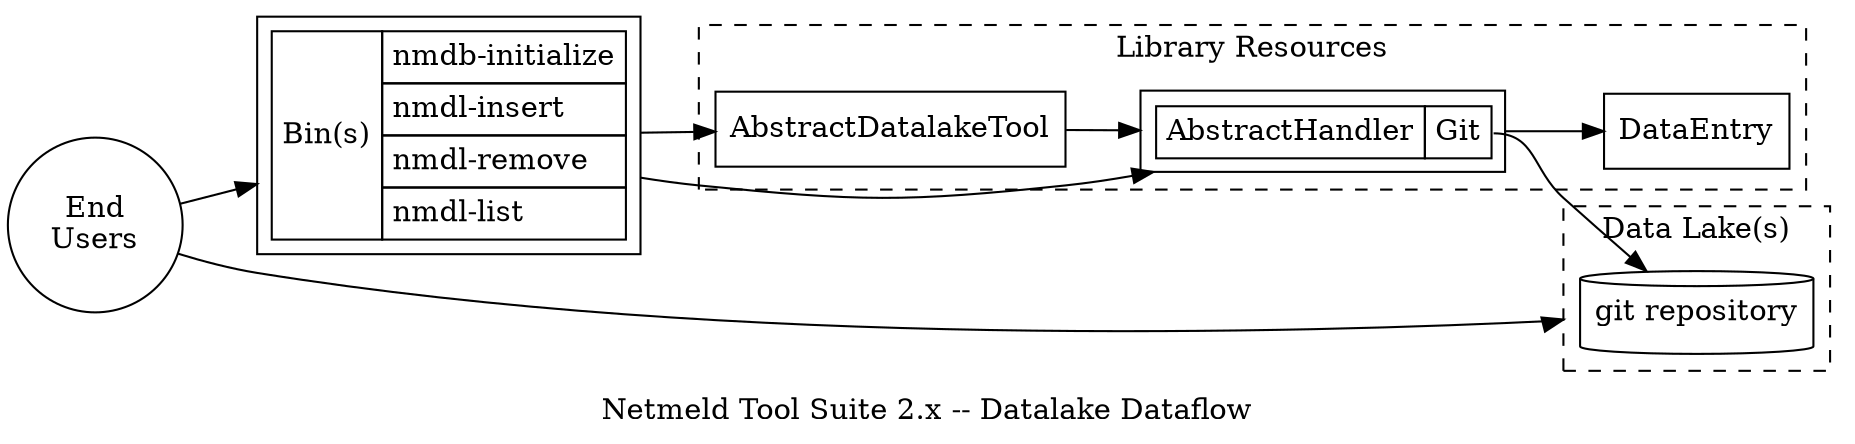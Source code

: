 digraph G {
  rankdir=LR;
  nodespace=0.5;
  ranksep=0.5;
  newrank=true;
  splines=spline;
  compound=true;
  concentrate=true;

  label="Netmeld Tool Suite 2.x -- Datalake Dataflow";

  node[shape="circle"];
  users [label="End\nUsers"];

  node[shape="rectangle",margin=0.1];
  bins [label=<
    <table border="0" cellborder="1" cellspacing="0" cellpadding="4">
      <tr><td rowspan="5">Bin(s)</td></tr>
      <tr><td align="left">nmdb-initialize</td></tr>
      <tr><td align="left">nmdl-insert</td></tr>
      <tr><td align="left">nmdl-remove</td></tr>
      <tr><td align="left">nmdl-list</td></tr>
    </table>>];

  subgraph cluster_lib {
    label="Library Resources";
    style="dashed";

    node[shape="rectangle"];
    objects [label="DataEntry"];
    tools [label="AbstractDatalakeTool"];

    node[shape="none",margin=0];
    node[shape="rectangle",margin=0.1];
    handlers [label=<
      <table border="0" cellborder="1" cellspacing="0" cellpadding="4">
        <tr><td rowspan="2">AbstractHandler</td></tr>
        <tr><td align="left" port="git">Git</td></tr>
      </table>>];
  }

  subgraph cluster_datalake {
    label="Data Lake(s)";
    style="dashed";

    node [shape="cylinder"];
    git [label="git repository"];
  }
  

  users->bins;
  users->git [lhead=cluster_datalake];
  bins->tools;
  bins->handlers;
  tools->handlers;
  handlers->objects;
  handlers:git->git;
}
